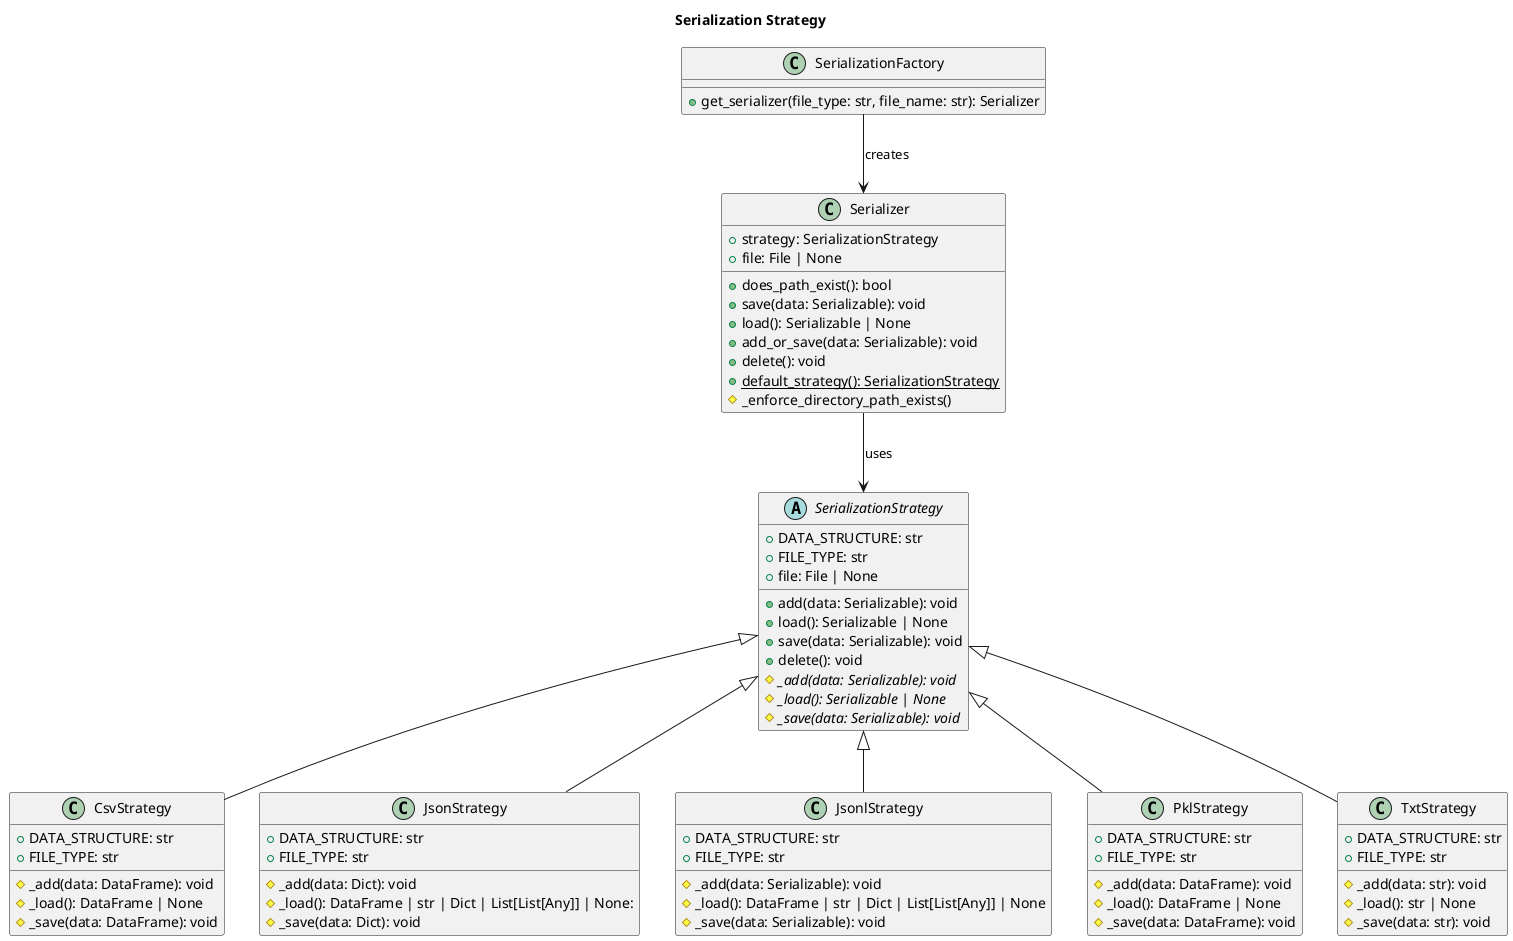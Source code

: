 @startuml
'https://plantuml.com/class-diagram
title Serialization Strategy

' Abstract Strategy
abstract class SerializationStrategy {
    +DATA_STRUCTURE: str
    +FILE_TYPE: str
    +file: File | None
    +add(data: Serializable): void
    +load(): Serializable | None
    +save(data: Serializable): void
    +delete(): void
    #{abstract} _add(data: Serializable): void
    #{abstract} _load(): Serializable | None
    #{abstract} _save(data: Serializable): void
}

' Concrete Strategies
class CsvStrategy {
    +DATA_STRUCTURE: str
    +FILE_TYPE: str
    #_add(data: DataFrame): void
    #_load(): DataFrame | None
    #_save(data: DataFrame): void
}

class JsonStrategy {
    +DATA_STRUCTURE: str
    +FILE_TYPE: str
    #_add(data: Dict): void
    #_load(): DataFrame | str | Dict | List[List[Any]] | None:
    #_save(data: Dict): void
}

class JsonlStrategy {
    +DATA_STRUCTURE: str
    +FILE_TYPE: str
    #_add(data: Serializable): void
    #_load(): DataFrame | str | Dict | List[List[Any]] | None
    #_save(data: Serializable): void
}

class PklStrategy {
    +DATA_STRUCTURE: str
    +FILE_TYPE: str
    #_add(data: DataFrame): void
    #_load(): DataFrame | None
    #_save(data: DataFrame): void
}

class TxtStrategy {
    +DATA_STRUCTURE: str
    +FILE_TYPE: str
    #_add(data: str): void
    #_load(): str | None
    #_save(data: str): void
}

' Context Class
class Serializer {

    +strategy: SerializationStrategy
    +file: File | None
    +does_path_exist(): bool
    +save(data: Serializable): void
    +load(): Serializable | None
    +add_or_save(data: Serializable): void
    +delete(): void
    +{static} default_strategy(): SerializationStrategy
    #_enforce_directory_path_exists()
}

' Factory Method
class SerializationFactory {
    +get_serializer(file_type: str, file_name: str): Serializer
}

' Relationships
SerializationStrategy <|-- CsvStrategy
SerializationStrategy <|-- JsonStrategy
SerializationStrategy <|-- JsonlStrategy
SerializationStrategy <|-- PklStrategy
SerializationStrategy <|-- TxtStrategy

Serializer --> SerializationStrategy: "uses"

SerializationFactory --> Serializer: "creates"


@enduml